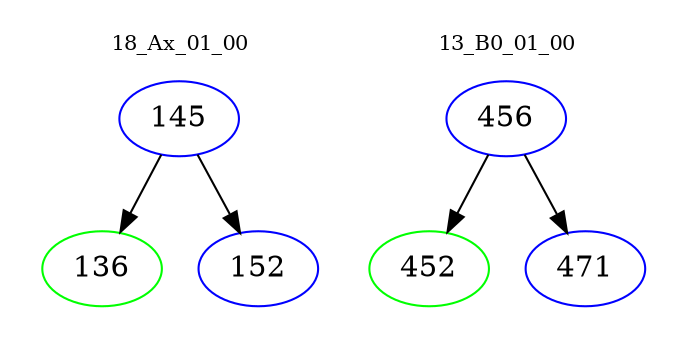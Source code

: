 digraph{
subgraph cluster_0 {
color = white
label = "18_Ax_01_00";
fontsize=10;
T0_145 [label="145", color="blue"]
T0_145 -> T0_136 [color="black"]
T0_136 [label="136", color="green"]
T0_145 -> T0_152 [color="black"]
T0_152 [label="152", color="blue"]
}
subgraph cluster_1 {
color = white
label = "13_B0_01_00";
fontsize=10;
T1_456 [label="456", color="blue"]
T1_456 -> T1_452 [color="black"]
T1_452 [label="452", color="green"]
T1_456 -> T1_471 [color="black"]
T1_471 [label="471", color="blue"]
}
}

